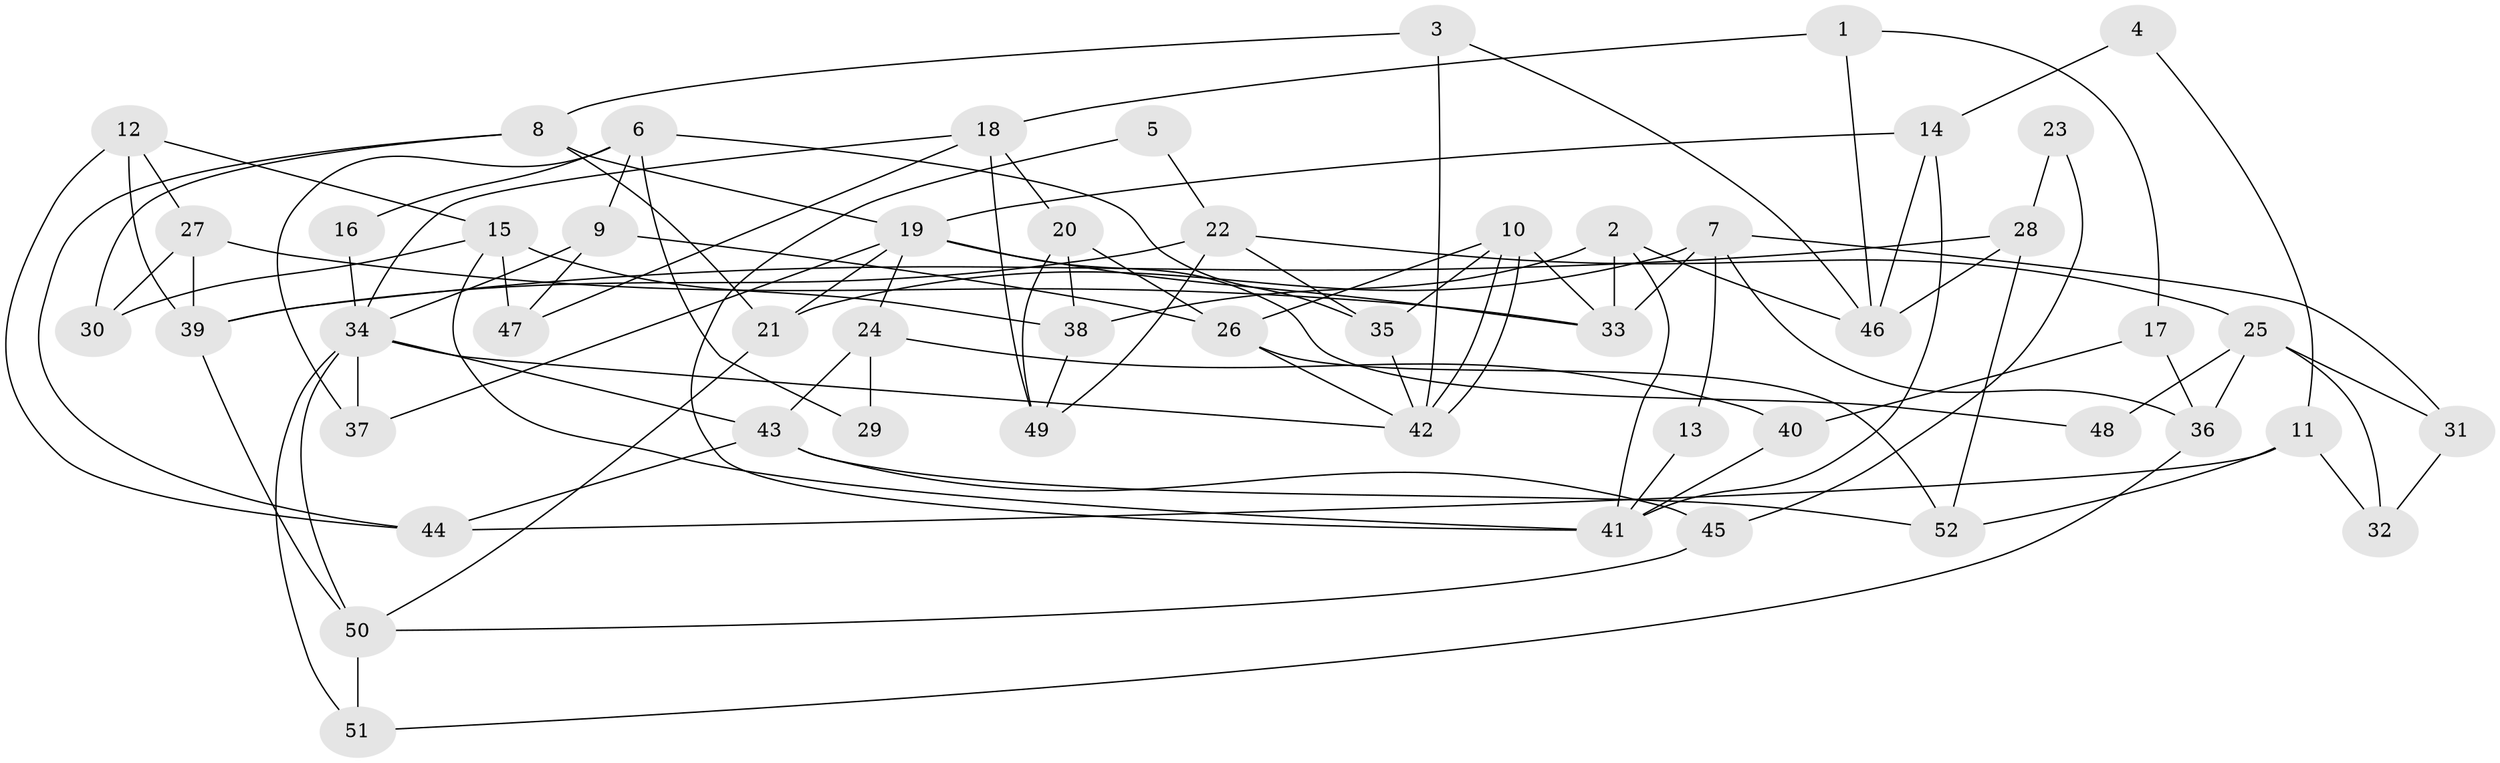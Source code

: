 // Generated by graph-tools (version 1.1) at 2025/36/03/09/25 02:36:16]
// undirected, 52 vertices, 104 edges
graph export_dot {
graph [start="1"]
  node [color=gray90,style=filled];
  1;
  2;
  3;
  4;
  5;
  6;
  7;
  8;
  9;
  10;
  11;
  12;
  13;
  14;
  15;
  16;
  17;
  18;
  19;
  20;
  21;
  22;
  23;
  24;
  25;
  26;
  27;
  28;
  29;
  30;
  31;
  32;
  33;
  34;
  35;
  36;
  37;
  38;
  39;
  40;
  41;
  42;
  43;
  44;
  45;
  46;
  47;
  48;
  49;
  50;
  51;
  52;
  1 -- 18;
  1 -- 46;
  1 -- 17;
  2 -- 38;
  2 -- 33;
  2 -- 41;
  2 -- 46;
  3 -- 8;
  3 -- 42;
  3 -- 46;
  4 -- 11;
  4 -- 14;
  5 -- 22;
  5 -- 41;
  6 -- 35;
  6 -- 9;
  6 -- 16;
  6 -- 29;
  6 -- 37;
  7 -- 33;
  7 -- 36;
  7 -- 13;
  7 -- 21;
  7 -- 31;
  8 -- 21;
  8 -- 19;
  8 -- 30;
  8 -- 44;
  9 -- 47;
  9 -- 26;
  9 -- 34;
  10 -- 35;
  10 -- 42;
  10 -- 42;
  10 -- 26;
  10 -- 33;
  11 -- 44;
  11 -- 52;
  11 -- 32;
  12 -- 39;
  12 -- 27;
  12 -- 15;
  12 -- 44;
  13 -- 41;
  14 -- 46;
  14 -- 19;
  14 -- 41;
  15 -- 41;
  15 -- 30;
  15 -- 38;
  15 -- 47;
  16 -- 34;
  17 -- 40;
  17 -- 36;
  18 -- 34;
  18 -- 49;
  18 -- 20;
  18 -- 47;
  19 -- 21;
  19 -- 33;
  19 -- 24;
  19 -- 37;
  19 -- 48;
  20 -- 26;
  20 -- 38;
  20 -- 49;
  21 -- 50;
  22 -- 25;
  22 -- 49;
  22 -- 35;
  22 -- 39;
  23 -- 28;
  23 -- 45;
  24 -- 43;
  24 -- 29;
  24 -- 40;
  25 -- 36;
  25 -- 31;
  25 -- 32;
  25 -- 48;
  26 -- 42;
  26 -- 52;
  27 -- 39;
  27 -- 30;
  27 -- 33;
  28 -- 52;
  28 -- 46;
  28 -- 39;
  31 -- 32;
  34 -- 37;
  34 -- 42;
  34 -- 43;
  34 -- 50;
  34 -- 51;
  35 -- 42;
  36 -- 51;
  38 -- 49;
  39 -- 50;
  40 -- 41;
  43 -- 44;
  43 -- 45;
  43 -- 52;
  45 -- 50;
  50 -- 51;
}
